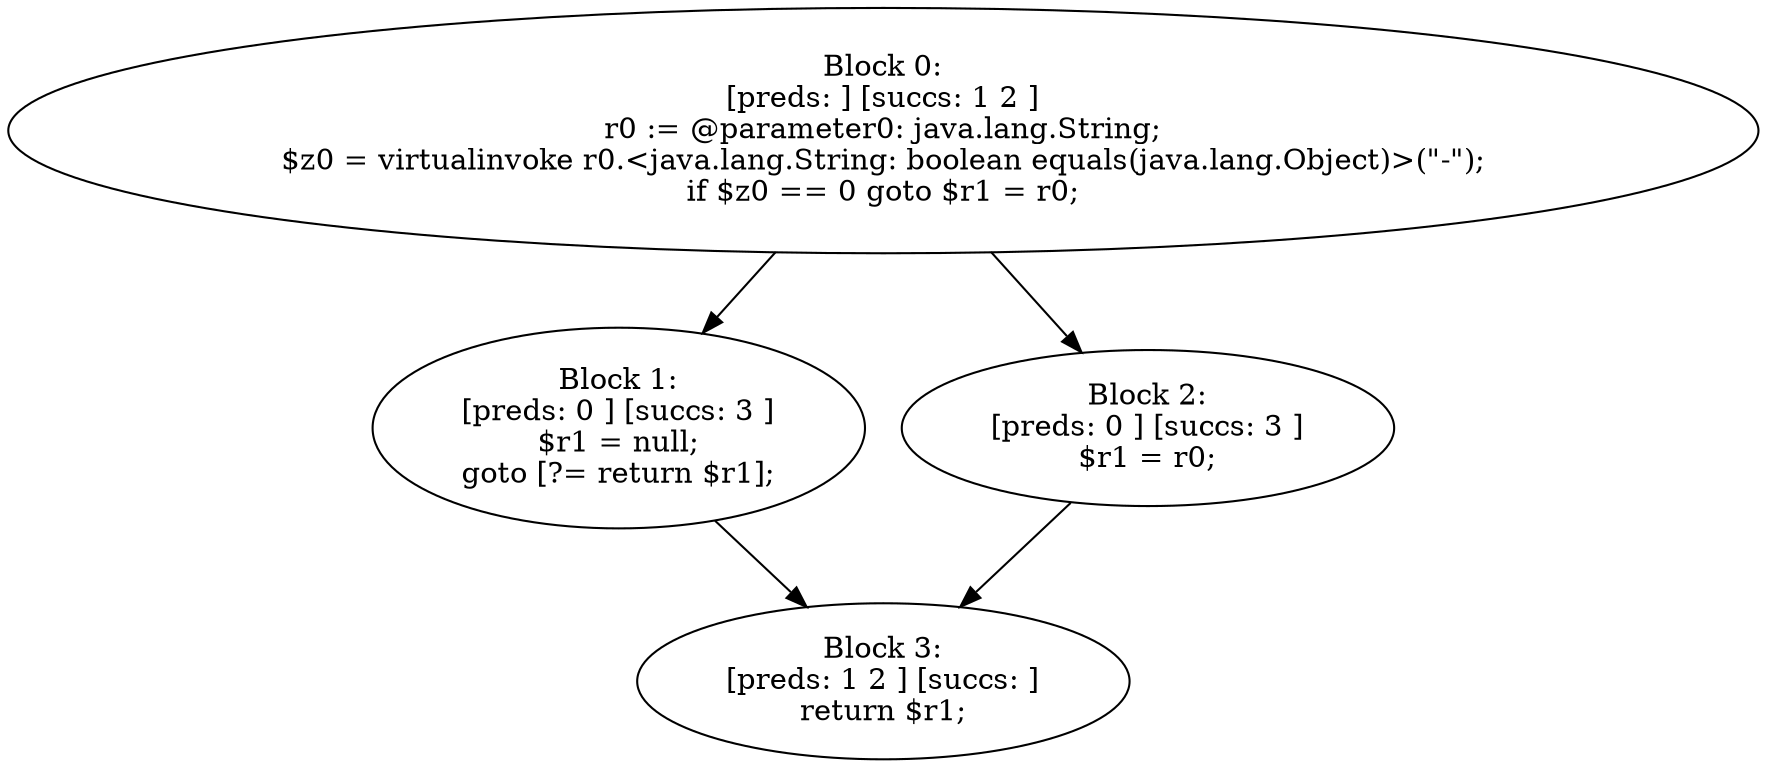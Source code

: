 digraph "unitGraph" {
    "Block 0:
[preds: ] [succs: 1 2 ]
r0 := @parameter0: java.lang.String;
$z0 = virtualinvoke r0.<java.lang.String: boolean equals(java.lang.Object)>(\"-\");
if $z0 == 0 goto $r1 = r0;
"
    "Block 1:
[preds: 0 ] [succs: 3 ]
$r1 = null;
goto [?= return $r1];
"
    "Block 2:
[preds: 0 ] [succs: 3 ]
$r1 = r0;
"
    "Block 3:
[preds: 1 2 ] [succs: ]
return $r1;
"
    "Block 0:
[preds: ] [succs: 1 2 ]
r0 := @parameter0: java.lang.String;
$z0 = virtualinvoke r0.<java.lang.String: boolean equals(java.lang.Object)>(\"-\");
if $z0 == 0 goto $r1 = r0;
"->"Block 1:
[preds: 0 ] [succs: 3 ]
$r1 = null;
goto [?= return $r1];
";
    "Block 0:
[preds: ] [succs: 1 2 ]
r0 := @parameter0: java.lang.String;
$z0 = virtualinvoke r0.<java.lang.String: boolean equals(java.lang.Object)>(\"-\");
if $z0 == 0 goto $r1 = r0;
"->"Block 2:
[preds: 0 ] [succs: 3 ]
$r1 = r0;
";
    "Block 1:
[preds: 0 ] [succs: 3 ]
$r1 = null;
goto [?= return $r1];
"->"Block 3:
[preds: 1 2 ] [succs: ]
return $r1;
";
    "Block 2:
[preds: 0 ] [succs: 3 ]
$r1 = r0;
"->"Block 3:
[preds: 1 2 ] [succs: ]
return $r1;
";
}
